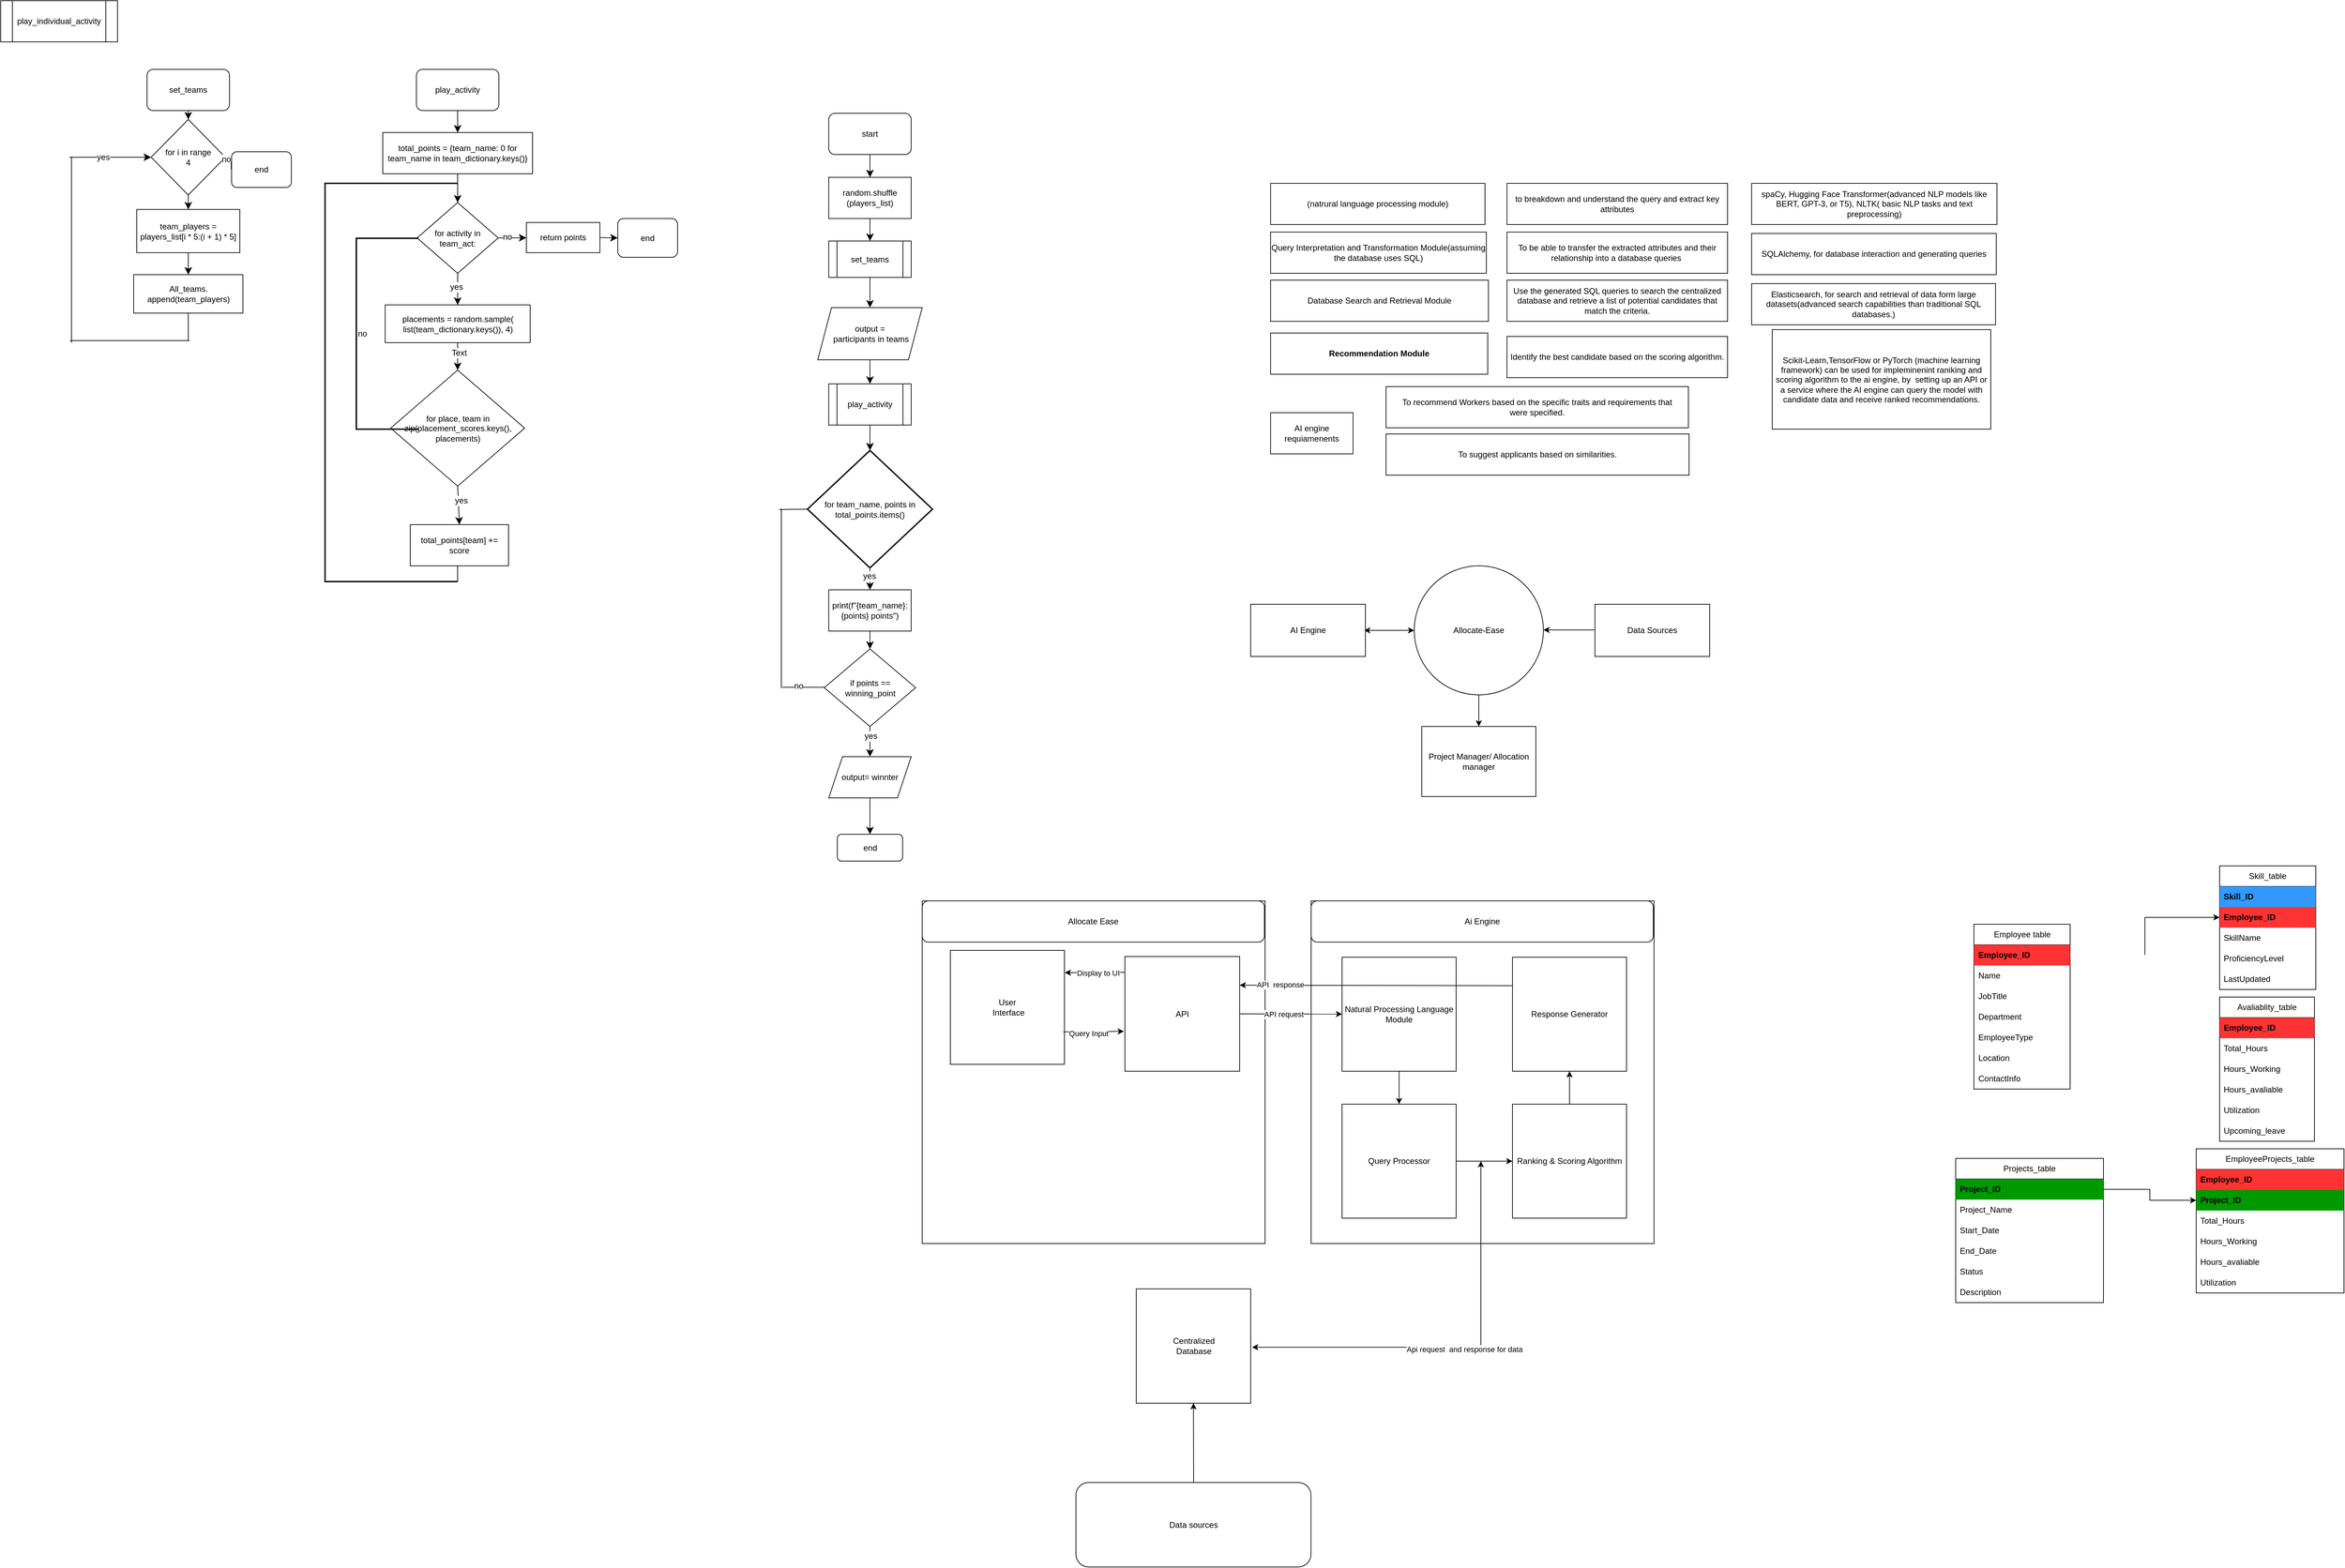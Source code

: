 <mxfile version="24.5.3" type="device">
  <diagram name="Page-1" id="QcIDjGadqrBGffVmuKtb">
    <mxGraphModel dx="2316" dy="1795" grid="0" gridSize="10" guides="1" tooltips="1" connect="1" arrows="1" fold="1" page="1" pageScale="1" pageWidth="850" pageHeight="1100" math="0" shadow="0">
      <root>
        <mxCell id="0" />
        <mxCell id="1" parent="0" />
        <mxCell id="oJZRiNrcPpn60PH8FwtZ-1" value="set_teams" style="shape=process;whiteSpace=wrap;html=1;backgroundOutline=1;" parent="1" vertex="1">
          <mxGeometry x="958" y="197" width="120" height="53" as="geometry" />
        </mxCell>
        <mxCell id="oJZRiNrcPpn60PH8FwtZ-2" value="play_activity" style="shape=process;whiteSpace=wrap;html=1;backgroundOutline=1;" parent="1" vertex="1">
          <mxGeometry x="958" y="405" width="120" height="60" as="geometry" />
        </mxCell>
        <mxCell id="oJZRiNrcPpn60PH8FwtZ-3" value="play_individual_activity" style="shape=process;whiteSpace=wrap;html=1;backgroundOutline=1;" parent="1" vertex="1">
          <mxGeometry x="-247" y="-153" width="170" height="60" as="geometry" />
        </mxCell>
        <mxCell id="oJZRiNrcPpn60PH8FwtZ-5" value="set_teams" style="rounded=1;whiteSpace=wrap;html=1;" parent="1" vertex="1">
          <mxGeometry x="-34" y="-53" width="120" height="60" as="geometry" />
        </mxCell>
        <mxCell id="oJZRiNrcPpn60PH8FwtZ-6" value="for i in range&lt;div&gt;4&lt;/div&gt;" style="rhombus;whiteSpace=wrap;html=1;" parent="1" vertex="1">
          <mxGeometry x="-28" y="20" width="108" height="110" as="geometry" />
        </mxCell>
        <mxCell id="oJZRiNrcPpn60PH8FwtZ-7" value="team_players = players_list[i * 5:(i + 1) * 5]" style="rounded=0;whiteSpace=wrap;html=1;" parent="1" vertex="1">
          <mxGeometry x="-49" y="151" width="150" height="63" as="geometry" />
        </mxCell>
        <mxCell id="oJZRiNrcPpn60PH8FwtZ-9" value="All_teams.&lt;div&gt;append(team_players)&lt;/div&gt;" style="rounded=0;whiteSpace=wrap;html=1;" parent="1" vertex="1">
          <mxGeometry x="-53.5" y="246" width="159" height="56" as="geometry" />
        </mxCell>
        <mxCell id="oJZRiNrcPpn60PH8FwtZ-10" value="end" style="rounded=1;whiteSpace=wrap;html=1;" parent="1" vertex="1">
          <mxGeometry x="89" y="67" width="87" height="52" as="geometry" />
        </mxCell>
        <mxCell id="oJZRiNrcPpn60PH8FwtZ-11" value="" style="endArrow=classic;html=1;rounded=0;fontSize=12;startSize=8;endSize=8;curved=1;exitX=0.5;exitY=1;exitDx=0;exitDy=0;entryX=0.5;entryY=0;entryDx=0;entryDy=0;" parent="1" source="oJZRiNrcPpn60PH8FwtZ-6" target="oJZRiNrcPpn60PH8FwtZ-7" edge="1">
          <mxGeometry width="50" height="50" relative="1" as="geometry">
            <mxPoint x="172" y="95" as="sourcePoint" />
            <mxPoint x="222" y="45" as="targetPoint" />
          </mxGeometry>
        </mxCell>
        <mxCell id="oJZRiNrcPpn60PH8FwtZ-12" value="" style="endArrow=classic;html=1;rounded=0;fontSize=12;startSize=8;endSize=8;curved=1;exitX=0.5;exitY=1;exitDx=0;exitDy=0;entryX=0.5;entryY=0;entryDx=0;entryDy=0;" parent="1" source="oJZRiNrcPpn60PH8FwtZ-7" target="oJZRiNrcPpn60PH8FwtZ-9" edge="1">
          <mxGeometry width="50" height="50" relative="1" as="geometry">
            <mxPoint x="172" y="95" as="sourcePoint" />
            <mxPoint x="222" y="45" as="targetPoint" />
          </mxGeometry>
        </mxCell>
        <mxCell id="oJZRiNrcPpn60PH8FwtZ-13" value="" style="endArrow=classic;html=1;rounded=0;fontSize=12;startSize=8;endSize=8;curved=1;exitX=0.5;exitY=1;exitDx=0;exitDy=0;entryX=0.5;entryY=0;entryDx=0;entryDy=0;" parent="1" source="oJZRiNrcPpn60PH8FwtZ-5" target="oJZRiNrcPpn60PH8FwtZ-6" edge="1">
          <mxGeometry width="50" height="50" relative="1" as="geometry">
            <mxPoint x="172" y="95" as="sourcePoint" />
            <mxPoint x="222" y="45" as="targetPoint" />
          </mxGeometry>
        </mxCell>
        <mxCell id="oJZRiNrcPpn60PH8FwtZ-16" value="" style="endArrow=none;html=1;rounded=0;fontSize=12;startSize=8;endSize=8;curved=1;" parent="1" edge="1">
          <mxGeometry width="50" height="50" relative="1" as="geometry">
            <mxPoint x="-144" y="345" as="sourcePoint" />
            <mxPoint x="-144" y="75" as="targetPoint" />
          </mxGeometry>
        </mxCell>
        <mxCell id="oJZRiNrcPpn60PH8FwtZ-17" value="" style="endArrow=none;html=1;rounded=0;fontSize=12;startSize=8;endSize=8;curved=1;" parent="1" edge="1">
          <mxGeometry width="50" height="50" relative="1" as="geometry">
            <mxPoint x="-146" y="342" as="sourcePoint" />
            <mxPoint x="28" y="342" as="targetPoint" />
          </mxGeometry>
        </mxCell>
        <mxCell id="oJZRiNrcPpn60PH8FwtZ-18" value="" style="endArrow=none;html=1;rounded=0;fontSize=12;startSize=8;endSize=8;curved=1;entryX=0.5;entryY=1;entryDx=0;entryDy=0;" parent="1" target="oJZRiNrcPpn60PH8FwtZ-9" edge="1">
          <mxGeometry width="50" height="50" relative="1" as="geometry">
            <mxPoint x="26" y="342" as="sourcePoint" />
            <mxPoint x="-6" y="245" as="targetPoint" />
          </mxGeometry>
        </mxCell>
        <mxCell id="oJZRiNrcPpn60PH8FwtZ-19" value="" style="endArrow=classic;html=1;rounded=0;fontSize=12;startSize=8;endSize=8;curved=1;entryX=0;entryY=0.5;entryDx=0;entryDy=0;" parent="1" target="oJZRiNrcPpn60PH8FwtZ-6" edge="1">
          <mxGeometry width="50" height="50" relative="1" as="geometry">
            <mxPoint x="-147" y="75" as="sourcePoint" />
            <mxPoint x="-6" y="66" as="targetPoint" />
          </mxGeometry>
        </mxCell>
        <mxCell id="oJZRiNrcPpn60PH8FwtZ-22" value="yes" style="edgeLabel;html=1;align=center;verticalAlign=middle;resizable=0;points=[];fontSize=12;" parent="oJZRiNrcPpn60PH8FwtZ-19" vertex="1" connectable="0">
          <mxGeometry x="-0.176" relative="1" as="geometry">
            <mxPoint as="offset" />
          </mxGeometry>
        </mxCell>
        <mxCell id="oJZRiNrcPpn60PH8FwtZ-20" value="" style="endArrow=classic;html=1;rounded=0;fontSize=12;startSize=8;endSize=8;curved=1;exitX=1;exitY=0.5;exitDx=0;exitDy=0;entryX=0;entryY=0.5;entryDx=0;entryDy=0;" parent="1" source="oJZRiNrcPpn60PH8FwtZ-6" target="oJZRiNrcPpn60PH8FwtZ-10" edge="1">
          <mxGeometry width="50" height="50" relative="1" as="geometry">
            <mxPoint x="-56" y="116" as="sourcePoint" />
            <mxPoint x="-6" y="66" as="targetPoint" />
          </mxGeometry>
        </mxCell>
        <mxCell id="oJZRiNrcPpn60PH8FwtZ-21" value="no&lt;div&gt;&lt;br&gt;&lt;/div&gt;" style="edgeLabel;html=1;align=center;verticalAlign=middle;resizable=0;points=[];fontSize=12;" parent="oJZRiNrcPpn60PH8FwtZ-20" vertex="1" connectable="0">
          <mxGeometry x="-0.094" y="-4" relative="1" as="geometry">
            <mxPoint as="offset" />
          </mxGeometry>
        </mxCell>
        <mxCell id="oJZRiNrcPpn60PH8FwtZ-23" value="play_activity" style="rounded=1;whiteSpace=wrap;html=1;" parent="1" vertex="1">
          <mxGeometry x="358" y="-53" width="120" height="60" as="geometry" />
        </mxCell>
        <mxCell id="oJZRiNrcPpn60PH8FwtZ-24" value="total_points = {team_name: 0 for team_name in team_dictionary.keys()}" style="rounded=0;whiteSpace=wrap;html=1;" parent="1" vertex="1">
          <mxGeometry x="309" y="39" width="218" height="60" as="geometry" />
        </mxCell>
        <mxCell id="oJZRiNrcPpn60PH8FwtZ-25" value="for activity in team_act:" style="rhombus;whiteSpace=wrap;html=1;" parent="1" vertex="1">
          <mxGeometry x="359" y="141" width="118" height="103" as="geometry" />
        </mxCell>
        <mxCell id="oJZRiNrcPpn60PH8FwtZ-26" value="placements = random.sample(&lt;div&gt;list(team_dictionary.keys()), 4)&lt;/div&gt;" style="rounded=0;whiteSpace=wrap;html=1;" parent="1" vertex="1">
          <mxGeometry x="312.5" y="290" width="211" height="55" as="geometry" />
        </mxCell>
        <mxCell id="oJZRiNrcPpn60PH8FwtZ-27" value="" style="endArrow=classic;html=1;rounded=0;fontSize=12;startSize=8;endSize=8;curved=1;exitX=0.5;exitY=1;exitDx=0;exitDy=0;" parent="1" source="oJZRiNrcPpn60PH8FwtZ-23" target="oJZRiNrcPpn60PH8FwtZ-24" edge="1">
          <mxGeometry width="50" height="50" relative="1" as="geometry">
            <mxPoint x="294" y="213" as="sourcePoint" />
            <mxPoint x="344" y="163" as="targetPoint" />
          </mxGeometry>
        </mxCell>
        <mxCell id="oJZRiNrcPpn60PH8FwtZ-28" value="" style="endArrow=classic;html=1;rounded=0;fontSize=12;startSize=8;endSize=8;curved=1;exitX=0.5;exitY=1;exitDx=0;exitDy=0;entryX=0.5;entryY=0;entryDx=0;entryDy=0;" parent="1" source="oJZRiNrcPpn60PH8FwtZ-24" target="oJZRiNrcPpn60PH8FwtZ-25" edge="1">
          <mxGeometry width="50" height="50" relative="1" as="geometry">
            <mxPoint x="294" y="213" as="sourcePoint" />
            <mxPoint x="344" y="163" as="targetPoint" />
          </mxGeometry>
        </mxCell>
        <mxCell id="oJZRiNrcPpn60PH8FwtZ-29" value="" style="endArrow=classic;html=1;rounded=0;fontSize=12;startSize=8;endSize=8;curved=1;exitX=0.5;exitY=1;exitDx=0;exitDy=0;entryX=0.5;entryY=0;entryDx=0;entryDy=0;" parent="1" source="oJZRiNrcPpn60PH8FwtZ-25" target="oJZRiNrcPpn60PH8FwtZ-26" edge="1">
          <mxGeometry width="50" height="50" relative="1" as="geometry">
            <mxPoint x="294" y="213" as="sourcePoint" />
            <mxPoint x="344" y="163" as="targetPoint" />
          </mxGeometry>
        </mxCell>
        <mxCell id="oJZRiNrcPpn60PH8FwtZ-39" value="yes" style="edgeLabel;html=1;align=center;verticalAlign=middle;resizable=0;points=[];fontSize=12;" parent="oJZRiNrcPpn60PH8FwtZ-29" vertex="1" connectable="0">
          <mxGeometry x="-0.13" y="-2" relative="1" as="geometry">
            <mxPoint as="offset" />
          </mxGeometry>
        </mxCell>
        <mxCell id="oJZRiNrcPpn60PH8FwtZ-30" value="for place, team in zip(placement_scores.keys(), placements)" style="rhombus;whiteSpace=wrap;html=1;" parent="1" vertex="1">
          <mxGeometry x="320.5" y="385" width="195" height="169" as="geometry" />
        </mxCell>
        <mxCell id="oJZRiNrcPpn60PH8FwtZ-31" value="" style="endArrow=classic;html=1;rounded=0;fontSize=12;startSize=8;endSize=8;curved=1;exitX=0.5;exitY=1;exitDx=0;exitDy=0;entryX=0.5;entryY=0;entryDx=0;entryDy=0;" parent="1" source="oJZRiNrcPpn60PH8FwtZ-26" target="oJZRiNrcPpn60PH8FwtZ-30" edge="1">
          <mxGeometry width="50" height="50" relative="1" as="geometry">
            <mxPoint x="365" y="313" as="sourcePoint" />
            <mxPoint x="415" y="263" as="targetPoint" />
          </mxGeometry>
        </mxCell>
        <mxCell id="oJZRiNrcPpn60PH8FwtZ-38" value="Text" style="edgeLabel;html=1;align=center;verticalAlign=middle;resizable=0;points=[];fontSize=12;" parent="oJZRiNrcPpn60PH8FwtZ-31" vertex="1" connectable="0">
          <mxGeometry x="-0.267" y="2" relative="1" as="geometry">
            <mxPoint as="offset" />
          </mxGeometry>
        </mxCell>
        <mxCell id="oJZRiNrcPpn60PH8FwtZ-33" value="total_points[team] += score" style="rounded=0;whiteSpace=wrap;html=1;" parent="1" vertex="1">
          <mxGeometry x="349" y="610" width="143" height="60" as="geometry" />
        </mxCell>
        <mxCell id="oJZRiNrcPpn60PH8FwtZ-34" value="" style="endArrow=classic;html=1;rounded=0;fontSize=12;startSize=8;endSize=8;curved=1;exitX=0.5;exitY=1;exitDx=0;exitDy=0;entryX=0.5;entryY=0;entryDx=0;entryDy=0;" parent="1" source="oJZRiNrcPpn60PH8FwtZ-30" target="oJZRiNrcPpn60PH8FwtZ-33" edge="1">
          <mxGeometry width="50" height="50" relative="1" as="geometry">
            <mxPoint x="365" y="513" as="sourcePoint" />
            <mxPoint x="415" y="463" as="targetPoint" />
          </mxGeometry>
        </mxCell>
        <mxCell id="oJZRiNrcPpn60PH8FwtZ-40" value="yes" style="edgeLabel;html=1;align=center;verticalAlign=middle;resizable=0;points=[];fontSize=12;" parent="oJZRiNrcPpn60PH8FwtZ-34" vertex="1" connectable="0">
          <mxGeometry x="-0.267" y="4" relative="1" as="geometry">
            <mxPoint as="offset" />
          </mxGeometry>
        </mxCell>
        <mxCell id="oJZRiNrcPpn60PH8FwtZ-36" value="" style="strokeWidth=2;html=1;shape=mxgraph.flowchart.annotation_1;align=left;pointerEvents=1;" parent="1" vertex="1">
          <mxGeometry x="225" y="113" width="193" height="580" as="geometry" />
        </mxCell>
        <mxCell id="oJZRiNrcPpn60PH8FwtZ-37" value="" style="endArrow=none;html=1;rounded=0;fontSize=12;startSize=8;endSize=8;curved=1;exitX=1;exitY=1;exitDx=0;exitDy=0;exitPerimeter=0;elbow=vertical;entryX=1;entryY=0.96;entryDx=0;entryDy=0;entryPerimeter=0;" parent="1" source="oJZRiNrcPpn60PH8FwtZ-36" target="oJZRiNrcPpn60PH8FwtZ-36" edge="1">
          <mxGeometry width="50" height="50" relative="1" as="geometry">
            <mxPoint x="388" y="690" as="sourcePoint" />
            <mxPoint x="494" y="698" as="targetPoint" />
          </mxGeometry>
        </mxCell>
        <mxCell id="oJZRiNrcPpn60PH8FwtZ-44" value="end" style="rounded=1;whiteSpace=wrap;html=1;" parent="1" vertex="1">
          <mxGeometry x="651" y="164.25" width="87" height="56.5" as="geometry" />
        </mxCell>
        <mxCell id="oJZRiNrcPpn60PH8FwtZ-45" value="" style="endArrow=classic;html=1;rounded=0;fontSize=12;startSize=8;endSize=8;curved=1;exitX=1;exitY=0.5;exitDx=0;exitDy=0;" parent="1" source="oJZRiNrcPpn60PH8FwtZ-25" target="oJZRiNrcPpn60PH8FwtZ-46" edge="1">
          <mxGeometry width="50" height="50" relative="1" as="geometry">
            <mxPoint x="410" y="213" as="sourcePoint" />
            <mxPoint x="516" y="193" as="targetPoint" />
          </mxGeometry>
        </mxCell>
        <mxCell id="oJZRiNrcPpn60PH8FwtZ-48" value="no" style="edgeLabel;html=1;align=center;verticalAlign=middle;resizable=0;points=[];fontSize=12;" parent="oJZRiNrcPpn60PH8FwtZ-45" vertex="1" connectable="0">
          <mxGeometry x="-0.365" y="2" relative="1" as="geometry">
            <mxPoint as="offset" />
          </mxGeometry>
        </mxCell>
        <mxCell id="oJZRiNrcPpn60PH8FwtZ-46" value="return points" style="rounded=0;whiteSpace=wrap;html=1;" parent="1" vertex="1">
          <mxGeometry x="518" y="170" width="107" height="44" as="geometry" />
        </mxCell>
        <mxCell id="oJZRiNrcPpn60PH8FwtZ-47" value="" style="endArrow=classic;html=1;rounded=0;fontSize=12;startSize=8;endSize=8;curved=1;exitX=1;exitY=0.5;exitDx=0;exitDy=0;entryX=0;entryY=0.5;entryDx=0;entryDy=0;" parent="1" source="oJZRiNrcPpn60PH8FwtZ-46" target="oJZRiNrcPpn60PH8FwtZ-44" edge="1">
          <mxGeometry width="50" height="50" relative="1" as="geometry">
            <mxPoint x="659" y="213" as="sourcePoint" />
            <mxPoint x="709" y="163" as="targetPoint" />
          </mxGeometry>
        </mxCell>
        <mxCell id="oJZRiNrcPpn60PH8FwtZ-49" value="no" style="strokeWidth=2;html=1;shape=mxgraph.flowchart.annotation_1;align=left;pointerEvents=1;" parent="1" vertex="1">
          <mxGeometry x="270.5" y="193" width="90.5" height="278" as="geometry" />
        </mxCell>
        <mxCell id="oJZRiNrcPpn60PH8FwtZ-52" value="start" style="rounded=1;whiteSpace=wrap;html=1;" parent="1" vertex="1">
          <mxGeometry x="958" y="11" width="120" height="60" as="geometry" />
        </mxCell>
        <mxCell id="oJZRiNrcPpn60PH8FwtZ-54" value="random.shuffle&lt;div&gt;(players_list)&lt;/div&gt;" style="rounded=0;whiteSpace=wrap;html=1;" parent="1" vertex="1">
          <mxGeometry x="958" y="104.25" width="120" height="60" as="geometry" />
        </mxCell>
        <mxCell id="oJZRiNrcPpn60PH8FwtZ-55" value="" style="endArrow=classic;html=1;rounded=0;fontSize=12;startSize=8;endSize=8;curved=1;exitX=0.5;exitY=1;exitDx=0;exitDy=0;" parent="1" source="oJZRiNrcPpn60PH8FwtZ-52" target="oJZRiNrcPpn60PH8FwtZ-54" edge="1">
          <mxGeometry width="50" height="50" relative="1" as="geometry">
            <mxPoint x="829" y="343" as="sourcePoint" />
            <mxPoint x="879" y="293" as="targetPoint" />
          </mxGeometry>
        </mxCell>
        <mxCell id="oJZRiNrcPpn60PH8FwtZ-56" value="" style="endArrow=classic;html=1;rounded=0;fontSize=12;startSize=8;endSize=8;curved=1;exitX=0.5;exitY=1;exitDx=0;exitDy=0;entryX=0.5;entryY=0;entryDx=0;entryDy=0;" parent="1" source="oJZRiNrcPpn60PH8FwtZ-54" target="oJZRiNrcPpn60PH8FwtZ-1" edge="1">
          <mxGeometry width="50" height="50" relative="1" as="geometry">
            <mxPoint x="829" y="343" as="sourcePoint" />
            <mxPoint x="879" y="293" as="targetPoint" />
          </mxGeometry>
        </mxCell>
        <mxCell id="oJZRiNrcPpn60PH8FwtZ-57" value="output =&lt;div&gt;&amp;nbsp;participants in teams&lt;/div&gt;" style="shape=parallelogram;perimeter=parallelogramPerimeter;whiteSpace=wrap;html=1;fixedSize=1;" parent="1" vertex="1">
          <mxGeometry x="942" y="294" width="152" height="76" as="geometry" />
        </mxCell>
        <mxCell id="oJZRiNrcPpn60PH8FwtZ-58" value="for team_name, points in total_points.items()" style="strokeWidth=2;html=1;shape=mxgraph.flowchart.decision;whiteSpace=wrap;" parent="1" vertex="1">
          <mxGeometry x="927" y="502" width="182" height="171" as="geometry" />
        </mxCell>
        <mxCell id="oJZRiNrcPpn60PH8FwtZ-59" value="print(f&quot;{team_name}: {points} points&quot;)" style="rounded=0;whiteSpace=wrap;html=1;" parent="1" vertex="1">
          <mxGeometry x="958" y="705" width="120" height="60" as="geometry" />
        </mxCell>
        <mxCell id="oJZRiNrcPpn60PH8FwtZ-60" value="" style="endArrow=classic;html=1;rounded=0;fontSize=12;startSize=8;endSize=8;curved=1;exitX=0.5;exitY=1;exitDx=0;exitDy=0;exitPerimeter=0;entryX=0.5;entryY=0;entryDx=0;entryDy=0;" parent="1" source="oJZRiNrcPpn60PH8FwtZ-58" target="oJZRiNrcPpn60PH8FwtZ-59" edge="1">
          <mxGeometry width="50" height="50" relative="1" as="geometry">
            <mxPoint x="942" y="696" as="sourcePoint" />
            <mxPoint x="992" y="646" as="targetPoint" />
          </mxGeometry>
        </mxCell>
        <mxCell id="oJZRiNrcPpn60PH8FwtZ-72" value="yes" style="edgeLabel;html=1;align=center;verticalAlign=middle;resizable=0;points=[];fontSize=12;" parent="oJZRiNrcPpn60PH8FwtZ-60" vertex="1" connectable="0">
          <mxGeometry x="-0.287" y="-1" relative="1" as="geometry">
            <mxPoint as="offset" />
          </mxGeometry>
        </mxCell>
        <mxCell id="oJZRiNrcPpn60PH8FwtZ-61" value="" style="endArrow=classic;html=1;rounded=0;fontSize=12;startSize=8;endSize=8;curved=1;exitX=0.5;exitY=1;exitDx=0;exitDy=0;entryX=0.5;entryY=0;entryDx=0;entryDy=0;" parent="1" source="oJZRiNrcPpn60PH8FwtZ-1" target="oJZRiNrcPpn60PH8FwtZ-57" edge="1">
          <mxGeometry width="50" height="50" relative="1" as="geometry">
            <mxPoint x="942" y="461" as="sourcePoint" />
            <mxPoint x="992" y="411" as="targetPoint" />
          </mxGeometry>
        </mxCell>
        <mxCell id="oJZRiNrcPpn60PH8FwtZ-62" value="" style="endArrow=classic;html=1;rounded=0;fontSize=12;startSize=8;endSize=8;curved=1;exitX=0.5;exitY=1;exitDx=0;exitDy=0;entryX=0.5;entryY=0;entryDx=0;entryDy=0;" parent="1" source="oJZRiNrcPpn60PH8FwtZ-57" target="oJZRiNrcPpn60PH8FwtZ-2" edge="1">
          <mxGeometry width="50" height="50" relative="1" as="geometry">
            <mxPoint x="942" y="461" as="sourcePoint" />
            <mxPoint x="992" y="411" as="targetPoint" />
          </mxGeometry>
        </mxCell>
        <mxCell id="oJZRiNrcPpn60PH8FwtZ-63" value="" style="endArrow=classic;html=1;rounded=0;fontSize=12;startSize=8;endSize=8;curved=1;entryX=0.5;entryY=0;entryDx=0;entryDy=0;entryPerimeter=0;exitX=0.5;exitY=1;exitDx=0;exitDy=0;" parent="1" source="oJZRiNrcPpn60PH8FwtZ-2" target="oJZRiNrcPpn60PH8FwtZ-58" edge="1">
          <mxGeometry width="50" height="50" relative="1" as="geometry">
            <mxPoint x="942" y="461" as="sourcePoint" />
            <mxPoint x="992" y="411" as="targetPoint" />
          </mxGeometry>
        </mxCell>
        <mxCell id="oJZRiNrcPpn60PH8FwtZ-64" value="if points == winning_point" style="rhombus;whiteSpace=wrap;html=1;" parent="1" vertex="1">
          <mxGeometry x="951.5" y="791" width="133" height="113" as="geometry" />
        </mxCell>
        <mxCell id="oJZRiNrcPpn60PH8FwtZ-65" value="" style="endArrow=classic;html=1;rounded=0;fontSize=12;startSize=8;endSize=8;curved=1;exitX=0.5;exitY=1;exitDx=0;exitDy=0;" parent="1" source="oJZRiNrcPpn60PH8FwtZ-59" target="oJZRiNrcPpn60PH8FwtZ-64" edge="1">
          <mxGeometry width="50" height="50" relative="1" as="geometry">
            <mxPoint x="942" y="814" as="sourcePoint" />
            <mxPoint x="992" y="764" as="targetPoint" />
          </mxGeometry>
        </mxCell>
        <mxCell id="oJZRiNrcPpn60PH8FwtZ-66" value="output= winnter" style="shape=parallelogram;perimeter=parallelogramPerimeter;whiteSpace=wrap;html=1;fixedSize=1;" parent="1" vertex="1">
          <mxGeometry x="958" y="948" width="120" height="60" as="geometry" />
        </mxCell>
        <mxCell id="oJZRiNrcPpn60PH8FwtZ-67" value="" style="endArrow=classic;html=1;rounded=0;fontSize=12;startSize=8;endSize=8;curved=1;exitX=0.5;exitY=1;exitDx=0;exitDy=0;entryX=0.5;entryY=0;entryDx=0;entryDy=0;" parent="1" source="oJZRiNrcPpn60PH8FwtZ-64" target="oJZRiNrcPpn60PH8FwtZ-66" edge="1">
          <mxGeometry width="50" height="50" relative="1" as="geometry">
            <mxPoint x="942" y="814" as="sourcePoint" />
            <mxPoint x="992" y="764" as="targetPoint" />
          </mxGeometry>
        </mxCell>
        <mxCell id="oJZRiNrcPpn60PH8FwtZ-74" value="yes" style="edgeLabel;html=1;align=center;verticalAlign=middle;resizable=0;points=[];fontSize=12;" parent="oJZRiNrcPpn60PH8FwtZ-67" vertex="1" connectable="0">
          <mxGeometry x="-0.393" y="1" relative="1" as="geometry">
            <mxPoint as="offset" />
          </mxGeometry>
        </mxCell>
        <mxCell id="oJZRiNrcPpn60PH8FwtZ-68" value="" style="endArrow=none;html=1;rounded=0;fontSize=12;startSize=8;endSize=8;curved=1;" parent="1" edge="1">
          <mxGeometry width="50" height="50" relative="1" as="geometry">
            <mxPoint x="951.5" y="846.91" as="sourcePoint" />
            <mxPoint x="890.5" y="846.91" as="targetPoint" />
          </mxGeometry>
        </mxCell>
        <mxCell id="oJZRiNrcPpn60PH8FwtZ-73" value="no" style="edgeLabel;html=1;align=center;verticalAlign=middle;resizable=0;points=[];fontSize=12;" parent="oJZRiNrcPpn60PH8FwtZ-68" vertex="1" connectable="0">
          <mxGeometry x="0.224" y="-2" relative="1" as="geometry">
            <mxPoint as="offset" />
          </mxGeometry>
        </mxCell>
        <mxCell id="oJZRiNrcPpn60PH8FwtZ-69" value="" style="endArrow=none;html=1;rounded=0;fontSize=12;startSize=8;endSize=8;curved=1;" parent="1" edge="1">
          <mxGeometry width="50" height="50" relative="1" as="geometry">
            <mxPoint x="889" y="848" as="sourcePoint" />
            <mxPoint x="889" y="587" as="targetPoint" />
          </mxGeometry>
        </mxCell>
        <mxCell id="oJZRiNrcPpn60PH8FwtZ-71" value="" style="endArrow=none;html=1;rounded=0;fontSize=12;startSize=8;endSize=8;curved=1;entryX=0;entryY=0.5;entryDx=0;entryDy=0;entryPerimeter=0;" parent="1" target="oJZRiNrcPpn60PH8FwtZ-58" edge="1">
          <mxGeometry width="50" height="50" relative="1" as="geometry">
            <mxPoint x="886" y="588" as="sourcePoint" />
            <mxPoint x="992" y="764" as="targetPoint" />
          </mxGeometry>
        </mxCell>
        <mxCell id="oJZRiNrcPpn60PH8FwtZ-76" value="end" style="rounded=1;whiteSpace=wrap;html=1;" parent="1" vertex="1">
          <mxGeometry x="970.5" y="1061" width="95" height="39" as="geometry" />
        </mxCell>
        <mxCell id="oJZRiNrcPpn60PH8FwtZ-77" value="" style="endArrow=classic;html=1;rounded=0;fontSize=12;startSize=8;endSize=8;curved=1;exitX=0.5;exitY=1;exitDx=0;exitDy=0;entryX=0.5;entryY=0;entryDx=0;entryDy=0;" parent="1" source="oJZRiNrcPpn60PH8FwtZ-66" target="oJZRiNrcPpn60PH8FwtZ-76" edge="1">
          <mxGeometry width="50" height="50" relative="1" as="geometry">
            <mxPoint x="942" y="931" as="sourcePoint" />
            <mxPoint x="992" y="881" as="targetPoint" />
          </mxGeometry>
        </mxCell>
        <mxCell id="87SDOlyvdFOEEW-CInD3-1" value="Allocate-Ease" style="ellipse;whiteSpace=wrap;html=1;aspect=fixed;" parent="1" vertex="1">
          <mxGeometry x="1810" y="670" width="188" height="188" as="geometry" />
        </mxCell>
        <mxCell id="87SDOlyvdFOEEW-CInD3-2" value="" style="endArrow=classic;startArrow=classic;html=1;rounded=0;entryX=0;entryY=0.5;entryDx=0;entryDy=0;" parent="1" target="87SDOlyvdFOEEW-CInD3-1" edge="1">
          <mxGeometry width="50" height="50" relative="1" as="geometry">
            <mxPoint x="1737" y="764" as="sourcePoint" />
            <mxPoint x="1706" y="739" as="targetPoint" />
          </mxGeometry>
        </mxCell>
        <mxCell id="87SDOlyvdFOEEW-CInD3-3" value="AI Engine" style="rounded=0;whiteSpace=wrap;html=1;" parent="1" vertex="1">
          <mxGeometry x="1572" y="726" width="167" height="76" as="geometry" />
        </mxCell>
        <mxCell id="87SDOlyvdFOEEW-CInD3-4" value="Data Sources" style="rounded=0;whiteSpace=wrap;html=1;" parent="1" vertex="1">
          <mxGeometry x="2073" y="726" width="167" height="76" as="geometry" />
        </mxCell>
        <mxCell id="87SDOlyvdFOEEW-CInD3-7" value="" style="endArrow=classic;html=1;rounded=0;" parent="1" edge="1">
          <mxGeometry width="50" height="50" relative="1" as="geometry">
            <mxPoint x="2072" y="763.38" as="sourcePoint" />
            <mxPoint x="1998" y="763.38" as="targetPoint" />
          </mxGeometry>
        </mxCell>
        <mxCell id="87SDOlyvdFOEEW-CInD3-8" value="Query Interpretation and Transformation Module(assuming the database uses SQL)" style="rounded=0;whiteSpace=wrap;html=1;" parent="1" vertex="1">
          <mxGeometry x="1601" y="184" width="314" height="60" as="geometry" />
        </mxCell>
        <mxCell id="87SDOlyvdFOEEW-CInD3-9" value="(natrural language processing module)" style="rounded=0;whiteSpace=wrap;html=1;" parent="1" vertex="1">
          <mxGeometry x="1601" y="113" width="312" height="60" as="geometry" />
        </mxCell>
        <mxCell id="87SDOlyvdFOEEW-CInD3-10" value="Database Search and Retrieval Module" style="rounded=0;whiteSpace=wrap;html=1;" parent="1" vertex="1">
          <mxGeometry x="1601" y="254" width="317" height="60" as="geometry" />
        </mxCell>
        <mxCell id="87SDOlyvdFOEEW-CInD3-11" value="&lt;strong&gt;Recommendation Module&lt;/strong&gt;" style="rounded=0;whiteSpace=wrap;html=1;" parent="1" vertex="1">
          <mxGeometry x="1601" y="331" width="316" height="60" as="geometry" />
        </mxCell>
        <mxCell id="87SDOlyvdFOEEW-CInD3-12" value="to breakdown and understand the query and extract key attributes" style="rounded=0;whiteSpace=wrap;html=1;" parent="1" vertex="1">
          <mxGeometry x="1945" y="113" width="321" height="60" as="geometry" />
        </mxCell>
        <mxCell id="87SDOlyvdFOEEW-CInD3-13" value="To be able to transfer the extracted attributes and their relationship into a database queries&amp;nbsp;" style="rounded=0;whiteSpace=wrap;html=1;" parent="1" vertex="1">
          <mxGeometry x="1945" y="184" width="321" height="60" as="geometry" />
        </mxCell>
        <mxCell id="87SDOlyvdFOEEW-CInD3-14" value="Use the generated SQL queries to search the centralized database and retrieve a list of potential candidates that match the criteria." style="rounded=0;whiteSpace=wrap;html=1;" parent="1" vertex="1">
          <mxGeometry x="1945" y="254" width="321" height="60" as="geometry" />
        </mxCell>
        <mxCell id="87SDOlyvdFOEEW-CInD3-15" value="Identify the best candidate based on the scoring algorithm." style="rounded=0;whiteSpace=wrap;html=1;" parent="1" vertex="1">
          <mxGeometry x="1945" y="336" width="321" height="60" as="geometry" />
        </mxCell>
        <mxCell id="87SDOlyvdFOEEW-CInD3-16" value="spaCy,&amp;nbsp;Hugging Face Transformer(advanced NLP models like BERT, GPT-3, or T5),&amp;nbsp;NLTK( basic NLP tasks and text preprocessing)" style="rounded=0;whiteSpace=wrap;html=1;" parent="1" vertex="1">
          <mxGeometry x="2301" y="113" width="357" height="60" as="geometry" />
        </mxCell>
        <mxCell id="87SDOlyvdFOEEW-CInD3-17" value="SQLAlchemy, for database interaction and generating queries" style="rounded=0;whiteSpace=wrap;html=1;" parent="1" vertex="1">
          <mxGeometry x="2301" y="186" width="356" height="60" as="geometry" />
        </mxCell>
        <mxCell id="87SDOlyvdFOEEW-CInD3-18" value="Elasticsearch, for search and retrieval of data form large datasets(advanced search capabilities than traditional SQL databases.)" style="rounded=0;whiteSpace=wrap;html=1;" parent="1" vertex="1">
          <mxGeometry x="2301" y="259" width="355" height="60" as="geometry" />
        </mxCell>
        <mxCell id="87SDOlyvdFOEEW-CInD3-19" value="AI engine requiamenents" style="rounded=0;whiteSpace=wrap;html=1;" parent="1" vertex="1">
          <mxGeometry x="1601" y="447" width="120" height="60" as="geometry" />
        </mxCell>
        <mxCell id="87SDOlyvdFOEEW-CInD3-20" value="To suggest applicants based on similarities." style="rounded=0;whiteSpace=wrap;html=1;" parent="1" vertex="1">
          <mxGeometry x="1769" y="478" width="441" height="60" as="geometry" />
        </mxCell>
        <mxCell id="87SDOlyvdFOEEW-CInD3-21" value="To&amp;nbsp;recommend&amp;nbsp;Workers&amp;nbsp;based on the specific traits and requirements that were&amp;nbsp;specified." style="rounded=0;whiteSpace=wrap;html=1;" parent="1" vertex="1">
          <mxGeometry x="1769" y="409" width="440" height="60" as="geometry" />
        </mxCell>
        <mxCell id="87SDOlyvdFOEEW-CInD3-22" value="Scikit-Learn,TensorFlow or PyTorch (machine learning framework) can be used for impleminenint raniking and scoring algorithm to the ai engine, by&amp;nbsp;&amp;nbsp;setting up an API or a service where the AI engine can query the model with candidate data and receive ranked recommendations." style="rounded=0;whiteSpace=wrap;html=1;" parent="1" vertex="1">
          <mxGeometry x="2331" y="326" width="318" height="145" as="geometry" />
        </mxCell>
        <mxCell id="87SDOlyvdFOEEW-CInD3-25" value="Project Manager/ Allocation manager" style="rounded=0;whiteSpace=wrap;html=1;" parent="1" vertex="1">
          <mxGeometry x="1821" y="904" width="166" height="102" as="geometry" />
        </mxCell>
        <mxCell id="87SDOlyvdFOEEW-CInD3-26" value="" style="endArrow=classic;html=1;rounded=0;entryX=0.5;entryY=0;entryDx=0;entryDy=0;" parent="1" target="87SDOlyvdFOEEW-CInD3-25" edge="1">
          <mxGeometry width="50" height="50" relative="1" as="geometry">
            <mxPoint x="1904" y="858" as="sourcePoint" />
            <mxPoint x="1830" y="858" as="targetPoint" />
          </mxGeometry>
        </mxCell>
        <mxCell id="87SDOlyvdFOEEW-CInD3-27" value="" style="whiteSpace=wrap;html=1;aspect=fixed;" parent="1" vertex="1">
          <mxGeometry x="1094" y="1158" width="499" height="499" as="geometry" />
        </mxCell>
        <mxCell id="87SDOlyvdFOEEW-CInD3-28" value="User&lt;div&gt;&amp;nbsp;Interface&lt;/div&gt;" style="whiteSpace=wrap;html=1;aspect=fixed;" parent="1" vertex="1">
          <mxGeometry x="1135" y="1230" width="166" height="166" as="geometry" />
        </mxCell>
        <mxCell id="87SDOlyvdFOEEW-CInD3-29" value="API" style="whiteSpace=wrap;html=1;aspect=fixed;" parent="1" vertex="1">
          <mxGeometry x="1389" y="1239" width="167" height="167" as="geometry" />
        </mxCell>
        <mxCell id="87SDOlyvdFOEEW-CInD3-30" value="Centralized&lt;div&gt;Database&lt;/div&gt;" style="whiteSpace=wrap;html=1;aspect=fixed;" parent="1" vertex="1">
          <mxGeometry x="1405.5" y="1723" width="166.5" height="166.5" as="geometry" />
        </mxCell>
        <mxCell id="87SDOlyvdFOEEW-CInD3-38" value="" style="endArrow=classic;html=1;rounded=0;entryX=1;entryY=0.5;entryDx=0;entryDy=0;exitX=0;exitY=0.5;exitDx=0;exitDy=0;" parent="1" edge="1">
          <mxGeometry width="50" height="50" relative="1" as="geometry">
            <mxPoint x="1389.5" y="1262" as="sourcePoint" />
            <mxPoint x="1301.5" y="1262.5" as="targetPoint" />
          </mxGeometry>
        </mxCell>
        <mxCell id="87SDOlyvdFOEEW-CInD3-42" value="Display to UI" style="edgeLabel;html=1;align=center;verticalAlign=middle;resizable=0;points=[];" parent="87SDOlyvdFOEEW-CInD3-38" vertex="1" connectable="0">
          <mxGeometry x="-0.093" y="1" relative="1" as="geometry">
            <mxPoint as="offset" />
          </mxGeometry>
        </mxCell>
        <mxCell id="87SDOlyvdFOEEW-CInD3-40" value="" style="endArrow=classic;html=1;rounded=0;entryX=0;entryY=0.25;entryDx=0;entryDy=0;exitX=1;exitY=0.25;exitDx=0;exitDy=0;" parent="1" edge="1">
          <mxGeometry width="50" height="50" relative="1" as="geometry">
            <mxPoint x="1299.5" y="1348.75" as="sourcePoint" />
            <mxPoint x="1387.5" y="1348" as="targetPoint" />
          </mxGeometry>
        </mxCell>
        <mxCell id="87SDOlyvdFOEEW-CInD3-41" value="Query Input" style="edgeLabel;html=1;align=center;verticalAlign=middle;resizable=0;points=[];" parent="87SDOlyvdFOEEW-CInD3-40" vertex="1" connectable="0">
          <mxGeometry x="-0.181" y="-2" relative="1" as="geometry">
            <mxPoint as="offset" />
          </mxGeometry>
        </mxCell>
        <mxCell id="87SDOlyvdFOEEW-CInD3-44" value="Allocate Ease" style="rounded=1;whiteSpace=wrap;html=1;" parent="1" vertex="1">
          <mxGeometry x="1094" y="1158" width="498" height="60" as="geometry" />
        </mxCell>
        <mxCell id="87SDOlyvdFOEEW-CInD3-45" value="" style="whiteSpace=wrap;html=1;aspect=fixed;" parent="1" vertex="1">
          <mxGeometry x="1660" y="1158" width="499" height="499" as="geometry" />
        </mxCell>
        <mxCell id="87SDOlyvdFOEEW-CInD3-46" value="Natural Processing Language Module" style="whiteSpace=wrap;html=1;aspect=fixed;" parent="1" vertex="1">
          <mxGeometry x="1705" y="1240" width="166" height="166" as="geometry" />
        </mxCell>
        <mxCell id="87SDOlyvdFOEEW-CInD3-47" value="Query Processor" style="whiteSpace=wrap;html=1;aspect=fixed;" parent="1" vertex="1">
          <mxGeometry x="1705" y="1454" width="166" height="166" as="geometry" />
        </mxCell>
        <mxCell id="87SDOlyvdFOEEW-CInD3-48" value="Response Generator" style="whiteSpace=wrap;html=1;aspect=fixed;" parent="1" vertex="1">
          <mxGeometry x="1953" y="1240" width="166" height="166" as="geometry" />
        </mxCell>
        <mxCell id="87SDOlyvdFOEEW-CInD3-49" value="Ranking &amp;amp; Scoring Algorithm" style="whiteSpace=wrap;html=1;aspect=fixed;" parent="1" vertex="1">
          <mxGeometry x="1953" y="1454" width="166" height="166" as="geometry" />
        </mxCell>
        <mxCell id="87SDOlyvdFOEEW-CInD3-53" value="Ai Engine" style="rounded=1;whiteSpace=wrap;html=1;" parent="1" vertex="1">
          <mxGeometry x="1660" y="1158" width="498" height="60" as="geometry" />
        </mxCell>
        <mxCell id="87SDOlyvdFOEEW-CInD3-54" value="" style="endArrow=classic;html=1;rounded=0;exitX=1;exitY=0.5;exitDx=0;exitDy=0;" parent="1" source="87SDOlyvdFOEEW-CInD3-29" target="87SDOlyvdFOEEW-CInD3-46" edge="1">
          <mxGeometry width="50" height="50" relative="1" as="geometry">
            <mxPoint x="1547" y="1395" as="sourcePoint" />
            <mxPoint x="1597" y="1345" as="targetPoint" />
          </mxGeometry>
        </mxCell>
        <mxCell id="87SDOlyvdFOEEW-CInD3-55" value="API request" style="edgeLabel;html=1;align=center;verticalAlign=middle;resizable=0;points=[];" parent="87SDOlyvdFOEEW-CInD3-54" vertex="1" connectable="0">
          <mxGeometry x="-0.143" relative="1" as="geometry">
            <mxPoint as="offset" />
          </mxGeometry>
        </mxCell>
        <mxCell id="87SDOlyvdFOEEW-CInD3-60" value="" style="endArrow=classic;html=1;rounded=0;exitX=0.5;exitY=1;exitDx=0;exitDy=0;entryX=0.5;entryY=0;entryDx=0;entryDy=0;" parent="1" source="87SDOlyvdFOEEW-CInD3-46" target="87SDOlyvdFOEEW-CInD3-47" edge="1">
          <mxGeometry width="50" height="50" relative="1" as="geometry">
            <mxPoint x="1547" y="1538" as="sourcePoint" />
            <mxPoint x="1597" y="1488" as="targetPoint" />
          </mxGeometry>
        </mxCell>
        <mxCell id="87SDOlyvdFOEEW-CInD3-61" value="" style="endArrow=classic;html=1;rounded=0;exitX=1;exitY=0.5;exitDx=0;exitDy=0;" parent="1" source="87SDOlyvdFOEEW-CInD3-47" target="87SDOlyvdFOEEW-CInD3-49" edge="1">
          <mxGeometry width="50" height="50" relative="1" as="geometry">
            <mxPoint x="1547" y="1538" as="sourcePoint" />
            <mxPoint x="1597" y="1488" as="targetPoint" />
          </mxGeometry>
        </mxCell>
        <mxCell id="87SDOlyvdFOEEW-CInD3-64" value="" style="endArrow=classic;startArrow=classic;html=1;rounded=0;" parent="1" edge="1">
          <mxGeometry width="50" height="50" relative="1" as="geometry">
            <mxPoint x="1907" y="1537" as="sourcePoint" />
            <mxPoint x="1574" y="1808" as="targetPoint" />
            <Array as="points">
              <mxPoint x="1907" y="1808" />
              <mxPoint x="1624" y="1808" />
            </Array>
          </mxGeometry>
        </mxCell>
        <mxCell id="87SDOlyvdFOEEW-CInD3-65" value="Api request&amp;nbsp; and response for data" style="edgeLabel;html=1;align=center;verticalAlign=middle;resizable=0;points=[];" parent="87SDOlyvdFOEEW-CInD3-64" vertex="1" connectable="0">
          <mxGeometry x="-0.021" y="3" relative="1" as="geometry">
            <mxPoint as="offset" />
          </mxGeometry>
        </mxCell>
        <mxCell id="87SDOlyvdFOEEW-CInD3-66" value="" style="endArrow=classic;html=1;rounded=0;exitX=0.5;exitY=0;exitDx=0;exitDy=0;entryX=0.5;entryY=1;entryDx=0;entryDy=0;" parent="1" source="87SDOlyvdFOEEW-CInD3-49" target="87SDOlyvdFOEEW-CInD3-48" edge="1">
          <mxGeometry width="50" height="50" relative="1" as="geometry">
            <mxPoint x="2108" y="1791" as="sourcePoint" />
            <mxPoint x="2158" y="1741" as="targetPoint" />
          </mxGeometry>
        </mxCell>
        <mxCell id="87SDOlyvdFOEEW-CInD3-69" value="" style="endArrow=classic;html=1;rounded=0;entryX=1;entryY=0.25;entryDx=0;entryDy=0;exitX=0;exitY=0.25;exitDx=0;exitDy=0;" parent="1" source="87SDOlyvdFOEEW-CInD3-48" target="87SDOlyvdFOEEW-CInD3-29" edge="1">
          <mxGeometry width="50" height="50" relative="1" as="geometry">
            <mxPoint x="1581" y="1462" as="sourcePoint" />
            <mxPoint x="1631" y="1412" as="targetPoint" />
          </mxGeometry>
        </mxCell>
        <mxCell id="87SDOlyvdFOEEW-CInD3-71" value="API&amp;nbsp; response" style="edgeLabel;html=1;align=center;verticalAlign=middle;resizable=0;points=[];" parent="87SDOlyvdFOEEW-CInD3-69" vertex="1" connectable="0">
          <mxGeometry x="0.702" y="-1" relative="1" as="geometry">
            <mxPoint as="offset" />
          </mxGeometry>
        </mxCell>
        <mxCell id="87SDOlyvdFOEEW-CInD3-73" value="" style="endArrow=classic;html=1;rounded=0;entryX=0.5;entryY=1;entryDx=0;entryDy=0;" parent="1" target="87SDOlyvdFOEEW-CInD3-30" edge="1">
          <mxGeometry width="50" height="50" relative="1" as="geometry">
            <mxPoint x="1489" y="2005" as="sourcePoint" />
            <mxPoint x="1696" y="1620" as="targetPoint" />
          </mxGeometry>
        </mxCell>
        <mxCell id="87SDOlyvdFOEEW-CInD3-74" value="Data sources" style="rounded=1;whiteSpace=wrap;html=1;" parent="1" vertex="1">
          <mxGeometry x="1317.75" y="2005" width="342" height="123" as="geometry" />
        </mxCell>
        <mxCell id="6xiVsGafGhQ316WKZxsS-1" value="Employee table" style="swimlane;fontStyle=0;childLayout=stackLayout;horizontal=1;startSize=30;horizontalStack=0;resizeParent=1;resizeParentMax=0;resizeLast=0;collapsible=1;marginBottom=0;whiteSpace=wrap;html=1;" parent="1" vertex="1">
          <mxGeometry x="2624.5" y="1192" width="140" height="240" as="geometry" />
        </mxCell>
        <mxCell id="6xiVsGafGhQ316WKZxsS-2" value="&lt;b&gt;Employee_ID&lt;/b&gt;" style="text;strokeColor=none;fillColor=#FF3333;align=left;verticalAlign=middle;spacingLeft=4;spacingRight=4;overflow=hidden;points=[[0,0.5],[1,0.5]];portConstraint=eastwest;rotatable=0;whiteSpace=wrap;html=1;" parent="6xiVsGafGhQ316WKZxsS-1" vertex="1">
          <mxGeometry y="30" width="140" height="30" as="geometry" />
        </mxCell>
        <mxCell id="6xiVsGafGhQ316WKZxsS-3" value="Name" style="text;strokeColor=none;fillColor=none;align=left;verticalAlign=middle;spacingLeft=4;spacingRight=4;overflow=hidden;points=[[0,0.5],[1,0.5]];portConstraint=eastwest;rotatable=0;whiteSpace=wrap;html=1;" parent="6xiVsGafGhQ316WKZxsS-1" vertex="1">
          <mxGeometry y="60" width="140" height="30" as="geometry" />
        </mxCell>
        <mxCell id="6xiVsGafGhQ316WKZxsS-4" value="JobTitle" style="text;strokeColor=none;fillColor=none;align=left;verticalAlign=middle;spacingLeft=4;spacingRight=4;overflow=hidden;points=[[0,0.5],[1,0.5]];portConstraint=eastwest;rotatable=0;whiteSpace=wrap;html=1;" parent="6xiVsGafGhQ316WKZxsS-1" vertex="1">
          <mxGeometry y="90" width="140" height="30" as="geometry" />
        </mxCell>
        <mxCell id="6xiVsGafGhQ316WKZxsS-5" value="Department" style="text;strokeColor=none;fillColor=none;align=left;verticalAlign=middle;spacingLeft=4;spacingRight=4;overflow=hidden;points=[[0,0.5],[1,0.5]];portConstraint=eastwest;rotatable=0;whiteSpace=wrap;html=1;" parent="6xiVsGafGhQ316WKZxsS-1" vertex="1">
          <mxGeometry y="120" width="140" height="30" as="geometry" />
        </mxCell>
        <mxCell id="6xiVsGafGhQ316WKZxsS-6" value="EmployeeType" style="text;strokeColor=none;fillColor=none;align=left;verticalAlign=middle;spacingLeft=4;spacingRight=4;overflow=hidden;points=[[0,0.5],[1,0.5]];portConstraint=eastwest;rotatable=0;whiteSpace=wrap;html=1;" parent="6xiVsGafGhQ316WKZxsS-1" vertex="1">
          <mxGeometry y="150" width="140" height="30" as="geometry" />
        </mxCell>
        <mxCell id="6kAH9V7RKyKgqjYcRyb9-22" value="Location" style="text;strokeColor=none;fillColor=none;align=left;verticalAlign=middle;spacingLeft=4;spacingRight=4;overflow=hidden;points=[[0,0.5],[1,0.5]];portConstraint=eastwest;rotatable=0;whiteSpace=wrap;html=1;" vertex="1" parent="6xiVsGafGhQ316WKZxsS-1">
          <mxGeometry y="180" width="140" height="30" as="geometry" />
        </mxCell>
        <mxCell id="6xiVsGafGhQ316WKZxsS-7" value="ContactInfo" style="text;strokeColor=none;fillColor=none;align=left;verticalAlign=middle;spacingLeft=4;spacingRight=4;overflow=hidden;points=[[0,0.5],[1,0.5]];portConstraint=eastwest;rotatable=0;whiteSpace=wrap;html=1;" parent="6xiVsGafGhQ316WKZxsS-1" vertex="1">
          <mxGeometry y="210" width="140" height="30" as="geometry" />
        </mxCell>
        <mxCell id="6xiVsGafGhQ316WKZxsS-19" value="Skill_table" style="swimlane;fontStyle=0;childLayout=stackLayout;horizontal=1;startSize=30;horizontalStack=0;resizeParent=1;resizeParentMax=0;resizeLast=0;collapsible=1;marginBottom=0;whiteSpace=wrap;html=1;" parent="1" vertex="1">
          <mxGeometry x="2982" y="1107" width="140" height="180" as="geometry" />
        </mxCell>
        <mxCell id="6xiVsGafGhQ316WKZxsS-20" value="&lt;b&gt;Skill_ID&lt;/b&gt;" style="text;strokeColor=none;fillColor=#3399FF;align=left;verticalAlign=middle;spacingLeft=4;spacingRight=4;overflow=hidden;points=[[0,0.5],[1,0.5]];portConstraint=eastwest;rotatable=0;whiteSpace=wrap;html=1;" parent="6xiVsGafGhQ316WKZxsS-19" vertex="1">
          <mxGeometry y="30" width="140" height="30" as="geometry" />
        </mxCell>
        <mxCell id="6xiVsGafGhQ316WKZxsS-21" value="&lt;b&gt;Employee_ID&lt;/b&gt;" style="text;strokeColor=none;fillColor=#FF3333;align=left;verticalAlign=middle;spacingLeft=4;spacingRight=4;overflow=hidden;points=[[0,0.5],[1,0.5]];portConstraint=eastwest;rotatable=0;whiteSpace=wrap;html=1;" parent="6xiVsGafGhQ316WKZxsS-19" vertex="1">
          <mxGeometry y="60" width="140" height="30" as="geometry" />
        </mxCell>
        <mxCell id="6xiVsGafGhQ316WKZxsS-22" value="SkillName" style="text;strokeColor=none;fillColor=none;align=left;verticalAlign=middle;spacingLeft=4;spacingRight=4;overflow=hidden;points=[[0,0.5],[1,0.5]];portConstraint=eastwest;rotatable=0;whiteSpace=wrap;html=1;" parent="6xiVsGafGhQ316WKZxsS-19" vertex="1">
          <mxGeometry y="90" width="140" height="30" as="geometry" />
        </mxCell>
        <mxCell id="6xiVsGafGhQ316WKZxsS-23" value="ProficiencyLevel" style="text;strokeColor=none;fillColor=none;align=left;verticalAlign=middle;spacingLeft=4;spacingRight=4;overflow=hidden;points=[[0,0.5],[1,0.5]];portConstraint=eastwest;rotatable=0;whiteSpace=wrap;html=1;" parent="6xiVsGafGhQ316WKZxsS-19" vertex="1">
          <mxGeometry y="120" width="140" height="30" as="geometry" />
        </mxCell>
        <mxCell id="6xiVsGafGhQ316WKZxsS-24" value="LastUpdated" style="text;strokeColor=none;fillColor=none;align=left;verticalAlign=middle;spacingLeft=4;spacingRight=4;overflow=hidden;points=[[0,0.5],[1,0.5]];portConstraint=eastwest;rotatable=0;whiteSpace=wrap;html=1;" parent="6xiVsGafGhQ316WKZxsS-19" vertex="1">
          <mxGeometry y="150" width="140" height="30" as="geometry" />
        </mxCell>
        <mxCell id="6xiVsGafGhQ316WKZxsS-26" value="Avaliablity_table" style="swimlane;fontStyle=0;childLayout=stackLayout;horizontal=1;startSize=30;horizontalStack=0;resizeParent=1;resizeParentMax=0;resizeLast=0;collapsible=1;marginBottom=0;whiteSpace=wrap;html=1;" parent="1" vertex="1">
          <mxGeometry x="2982" y="1298" width="138" height="210" as="geometry" />
        </mxCell>
        <mxCell id="6xiVsGafGhQ316WKZxsS-27" value="&lt;b&gt;Employee_ID&lt;/b&gt;" style="text;strokeColor=none;fillColor=#FF3333;align=left;verticalAlign=middle;spacingLeft=4;spacingRight=4;overflow=hidden;points=[[0,0.5],[1,0.5]];portConstraint=eastwest;rotatable=0;whiteSpace=wrap;html=1;" parent="6xiVsGafGhQ316WKZxsS-26" vertex="1">
          <mxGeometry y="30" width="138" height="30" as="geometry" />
        </mxCell>
        <mxCell id="6xiVsGafGhQ316WKZxsS-29" value="Total_Hours" style="text;strokeColor=none;fillColor=none;align=left;verticalAlign=middle;spacingLeft=4;spacingRight=4;overflow=hidden;points=[[0,0.5],[1,0.5]];portConstraint=eastwest;rotatable=0;whiteSpace=wrap;html=1;" parent="6xiVsGafGhQ316WKZxsS-26" vertex="1">
          <mxGeometry y="60" width="138" height="30" as="geometry" />
        </mxCell>
        <mxCell id="6xiVsGafGhQ316WKZxsS-30" value="Hours_Working" style="text;strokeColor=none;fillColor=none;align=left;verticalAlign=middle;spacingLeft=4;spacingRight=4;overflow=hidden;points=[[0,0.5],[1,0.5]];portConstraint=eastwest;rotatable=0;whiteSpace=wrap;html=1;" parent="6xiVsGafGhQ316WKZxsS-26" vertex="1">
          <mxGeometry y="90" width="138" height="30" as="geometry" />
        </mxCell>
        <mxCell id="6xiVsGafGhQ316WKZxsS-31" value="Hours_avaliable" style="text;strokeColor=none;fillColor=none;align=left;verticalAlign=middle;spacingLeft=4;spacingRight=4;overflow=hidden;points=[[0,0.5],[1,0.5]];portConstraint=eastwest;rotatable=0;whiteSpace=wrap;html=1;" parent="6xiVsGafGhQ316WKZxsS-26" vertex="1">
          <mxGeometry y="120" width="138" height="30" as="geometry" />
        </mxCell>
        <mxCell id="6xiVsGafGhQ316WKZxsS-32" value="Utilization" style="text;strokeColor=none;fillColor=none;align=left;verticalAlign=middle;spacingLeft=4;spacingRight=4;overflow=hidden;points=[[0,0.5],[1,0.5]];portConstraint=eastwest;rotatable=0;whiteSpace=wrap;html=1;" parent="6xiVsGafGhQ316WKZxsS-26" vertex="1">
          <mxGeometry y="150" width="138" height="30" as="geometry" />
        </mxCell>
        <mxCell id="6kAH9V7RKyKgqjYcRyb9-26" value="Upcoming_leave" style="text;strokeColor=none;fillColor=none;align=left;verticalAlign=middle;spacingLeft=4;spacingRight=4;overflow=hidden;points=[[0,0.5],[1,0.5]];portConstraint=eastwest;rotatable=0;whiteSpace=wrap;html=1;" vertex="1" parent="6xiVsGafGhQ316WKZxsS-26">
          <mxGeometry y="180" width="138" height="30" as="geometry" />
        </mxCell>
        <mxCell id="6xiVsGafGhQ316WKZxsS-33" value="EmployeeProjects_table" style="swimlane;fontStyle=0;childLayout=stackLayout;horizontal=1;startSize=30;horizontalStack=0;resizeParent=1;resizeParentMax=0;resizeLast=0;collapsible=1;marginBottom=0;whiteSpace=wrap;html=1;" parent="1" vertex="1">
          <mxGeometry x="2948" y="1519" width="215" height="210" as="geometry" />
        </mxCell>
        <mxCell id="6xiVsGafGhQ316WKZxsS-34" value="&lt;b&gt;Employee_ID&lt;/b&gt;" style="text;strokeColor=none;fillColor=#FF3333;align=left;verticalAlign=middle;spacingLeft=4;spacingRight=4;overflow=hidden;points=[[0,0.5],[1,0.5]];portConstraint=eastwest;rotatable=0;whiteSpace=wrap;html=1;" parent="6xiVsGafGhQ316WKZxsS-33" vertex="1">
          <mxGeometry y="30" width="215" height="30" as="geometry" />
        </mxCell>
        <mxCell id="6kAH9V7RKyKgqjYcRyb9-12" value="&lt;b&gt;Project_ID&lt;/b&gt;" style="text;strokeColor=none;fillColor=#009900;align=left;verticalAlign=middle;spacingLeft=4;spacingRight=4;overflow=hidden;points=[[0,0.5],[1,0.5]];portConstraint=eastwest;rotatable=0;whiteSpace=wrap;html=1;" vertex="1" parent="6xiVsGafGhQ316WKZxsS-33">
          <mxGeometry y="60" width="215" height="30" as="geometry" />
        </mxCell>
        <mxCell id="6xiVsGafGhQ316WKZxsS-35" value="Total_Hours" style="text;strokeColor=none;fillColor=none;align=left;verticalAlign=middle;spacingLeft=4;spacingRight=4;overflow=hidden;points=[[0,0.5],[1,0.5]];portConstraint=eastwest;rotatable=0;whiteSpace=wrap;html=1;" parent="6xiVsGafGhQ316WKZxsS-33" vertex="1">
          <mxGeometry y="90" width="215" height="30" as="geometry" />
        </mxCell>
        <mxCell id="6xiVsGafGhQ316WKZxsS-36" value="Hours_Working" style="text;strokeColor=none;fillColor=none;align=left;verticalAlign=middle;spacingLeft=4;spacingRight=4;overflow=hidden;points=[[0,0.5],[1,0.5]];portConstraint=eastwest;rotatable=0;whiteSpace=wrap;html=1;" parent="6xiVsGafGhQ316WKZxsS-33" vertex="1">
          <mxGeometry y="120" width="215" height="30" as="geometry" />
        </mxCell>
        <mxCell id="6xiVsGafGhQ316WKZxsS-37" value="Hours_avaliable" style="text;strokeColor=none;fillColor=none;align=left;verticalAlign=middle;spacingLeft=4;spacingRight=4;overflow=hidden;points=[[0,0.5],[1,0.5]];portConstraint=eastwest;rotatable=0;whiteSpace=wrap;html=1;" parent="6xiVsGafGhQ316WKZxsS-33" vertex="1">
          <mxGeometry y="150" width="215" height="30" as="geometry" />
        </mxCell>
        <mxCell id="6xiVsGafGhQ316WKZxsS-38" value="Utilization" style="text;strokeColor=none;fillColor=none;align=left;verticalAlign=middle;spacingLeft=4;spacingRight=4;overflow=hidden;points=[[0,0.5],[1,0.5]];portConstraint=eastwest;rotatable=0;whiteSpace=wrap;html=1;" parent="6xiVsGafGhQ316WKZxsS-33" vertex="1">
          <mxGeometry y="180" width="215" height="30" as="geometry" />
        </mxCell>
        <mxCell id="6xiVsGafGhQ316WKZxsS-39" value="Projects_table" style="swimlane;fontStyle=0;childLayout=stackLayout;horizontal=1;startSize=30;horizontalStack=0;resizeParent=1;resizeParentMax=0;resizeLast=0;collapsible=1;marginBottom=0;whiteSpace=wrap;html=1;" parent="1" vertex="1">
          <mxGeometry x="2598" y="1533" width="215" height="210" as="geometry" />
        </mxCell>
        <mxCell id="6xiVsGafGhQ316WKZxsS-40" value="&lt;b&gt;Project_ID&lt;/b&gt;" style="text;strokeColor=none;fillColor=#009900;align=left;verticalAlign=middle;spacingLeft=4;spacingRight=4;overflow=hidden;points=[[0,0.5],[1,0.5]];portConstraint=eastwest;rotatable=0;whiteSpace=wrap;html=1;" parent="6xiVsGafGhQ316WKZxsS-39" vertex="1">
          <mxGeometry y="30" width="215" height="30" as="geometry" />
        </mxCell>
        <mxCell id="6xiVsGafGhQ316WKZxsS-41" value="Project_Name" style="text;strokeColor=none;fillColor=none;align=left;verticalAlign=middle;spacingLeft=4;spacingRight=4;overflow=hidden;points=[[0,0.5],[1,0.5]];portConstraint=eastwest;rotatable=0;whiteSpace=wrap;html=1;" parent="6xiVsGafGhQ316WKZxsS-39" vertex="1">
          <mxGeometry y="60" width="215" height="30" as="geometry" />
        </mxCell>
        <mxCell id="6xiVsGafGhQ316WKZxsS-45" value="Start_Date" style="text;strokeColor=none;fillColor=none;align=left;verticalAlign=middle;spacingLeft=4;spacingRight=4;overflow=hidden;points=[[0,0.5],[1,0.5]];portConstraint=eastwest;rotatable=0;whiteSpace=wrap;html=1;" parent="6xiVsGafGhQ316WKZxsS-39" vertex="1">
          <mxGeometry y="90" width="215" height="30" as="geometry" />
        </mxCell>
        <mxCell id="6xiVsGafGhQ316WKZxsS-42" value="End_Date" style="text;strokeColor=none;fillColor=none;align=left;verticalAlign=middle;spacingLeft=4;spacingRight=4;overflow=hidden;points=[[0,0.5],[1,0.5]];portConstraint=eastwest;rotatable=0;whiteSpace=wrap;html=1;" parent="6xiVsGafGhQ316WKZxsS-39" vertex="1">
          <mxGeometry y="120" width="215" height="30" as="geometry" />
        </mxCell>
        <mxCell id="6xiVsGafGhQ316WKZxsS-43" value="Status" style="text;strokeColor=none;fillColor=none;align=left;verticalAlign=middle;spacingLeft=4;spacingRight=4;overflow=hidden;points=[[0,0.5],[1,0.5]];portConstraint=eastwest;rotatable=0;whiteSpace=wrap;html=1;" parent="6xiVsGafGhQ316WKZxsS-39" vertex="1">
          <mxGeometry y="150" width="215" height="30" as="geometry" />
        </mxCell>
        <mxCell id="6xiVsGafGhQ316WKZxsS-44" value="Description" style="text;strokeColor=none;fillColor=none;align=left;verticalAlign=middle;spacingLeft=4;spacingRight=4;overflow=hidden;points=[[0,0.5],[1,0.5]];portConstraint=eastwest;rotatable=0;whiteSpace=wrap;html=1;" parent="6xiVsGafGhQ316WKZxsS-39" vertex="1">
          <mxGeometry y="180" width="215" height="30" as="geometry" />
        </mxCell>
        <mxCell id="6kAH9V7RKyKgqjYcRyb9-3" style="edgeStyle=orthogonalEdgeStyle;rounded=0;orthogonalLoop=1;jettySize=auto;html=1;exitX=1;exitY=0.5;exitDx=0;exitDy=0;entryX=0;entryY=0.5;entryDx=0;entryDy=0;" edge="1" parent="1" source="6xiVsGafGhQ316WKZxsS-2" target="6xiVsGafGhQ316WKZxsS-21">
          <mxGeometry relative="1" as="geometry" />
        </mxCell>
        <mxCell id="6kAH9V7RKyKgqjYcRyb9-4" style="edgeStyle=orthogonalEdgeStyle;rounded=0;orthogonalLoop=1;jettySize=auto;html=1;exitX=1;exitY=0.5;exitDx=0;exitDy=0;entryX=0;entryY=0.5;entryDx=0;entryDy=0;strokeColor=#FFFFFF;" edge="1" parent="1" source="6xiVsGafGhQ316WKZxsS-2" target="6xiVsGafGhQ316WKZxsS-27">
          <mxGeometry relative="1" as="geometry" />
        </mxCell>
        <mxCell id="6kAH9V7RKyKgqjYcRyb9-5" style="edgeStyle=orthogonalEdgeStyle;rounded=0;orthogonalLoop=1;jettySize=auto;html=1;exitX=1;exitY=0.5;exitDx=0;exitDy=0;entryX=0;entryY=0.5;entryDx=0;entryDy=0;strokeColor=#FFFFFF;" edge="1" parent="1" source="6xiVsGafGhQ316WKZxsS-2" target="6xiVsGafGhQ316WKZxsS-34">
          <mxGeometry relative="1" as="geometry" />
        </mxCell>
        <mxCell id="6kAH9V7RKyKgqjYcRyb9-13" style="edgeStyle=orthogonalEdgeStyle;rounded=0;orthogonalLoop=1;jettySize=auto;html=1;exitX=1;exitY=0.5;exitDx=0;exitDy=0;entryX=0;entryY=0.5;entryDx=0;entryDy=0;" edge="1" parent="1" source="6xiVsGafGhQ316WKZxsS-40" target="6kAH9V7RKyKgqjYcRyb9-12">
          <mxGeometry relative="1" as="geometry" />
        </mxCell>
      </root>
    </mxGraphModel>
  </diagram>
</mxfile>
